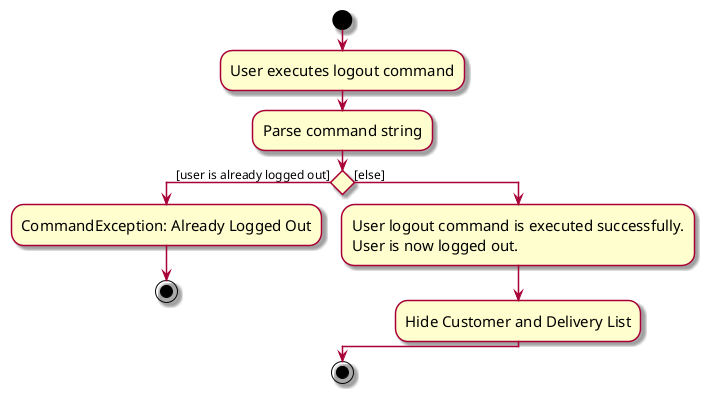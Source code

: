 @startuml
skin rose
skinparam ActivityFontSize 15
skinparam ArrowFontSize 12
!pragma useVerticalIf on
start
:User executes logout command;
:Parse command string;

if () then ([user is already logged out])
    :CommandException: Already Logged Out;
    stop
else ([else])
    :User logout command is executed successfully.
    User is now logged out.;
    :Hide Customer and Delivery List;
endif

stop
@enduml
